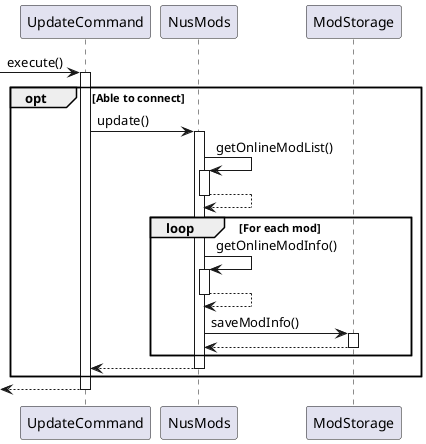 @startuml

[-> UpdateCommand : execute()
activate UpdateCommand

opt Able to connect
    UpdateCommand -> NusMods : update()
    activate NusMods
    NusMods -> NusMods : getOnlineModList()
    activate NusMods
    NusMods --> NusMods
    deactivate NusMods
    loop For each mod
        NusMods -> NusMods : getOnlineModInfo()
        activate NusMods
        NusMods --> NusMods
        deactivate NusMods
        NusMods -> ModStorage : saveModInfo()
        activate ModStorage
        ModStorage --> NusMods
        deactivate ModStorage
    end
    NusMods --> UpdateCommand
    deactivate NusMods



end

<-- UpdateCommand
deactivate UpdateCommand

@enduml
